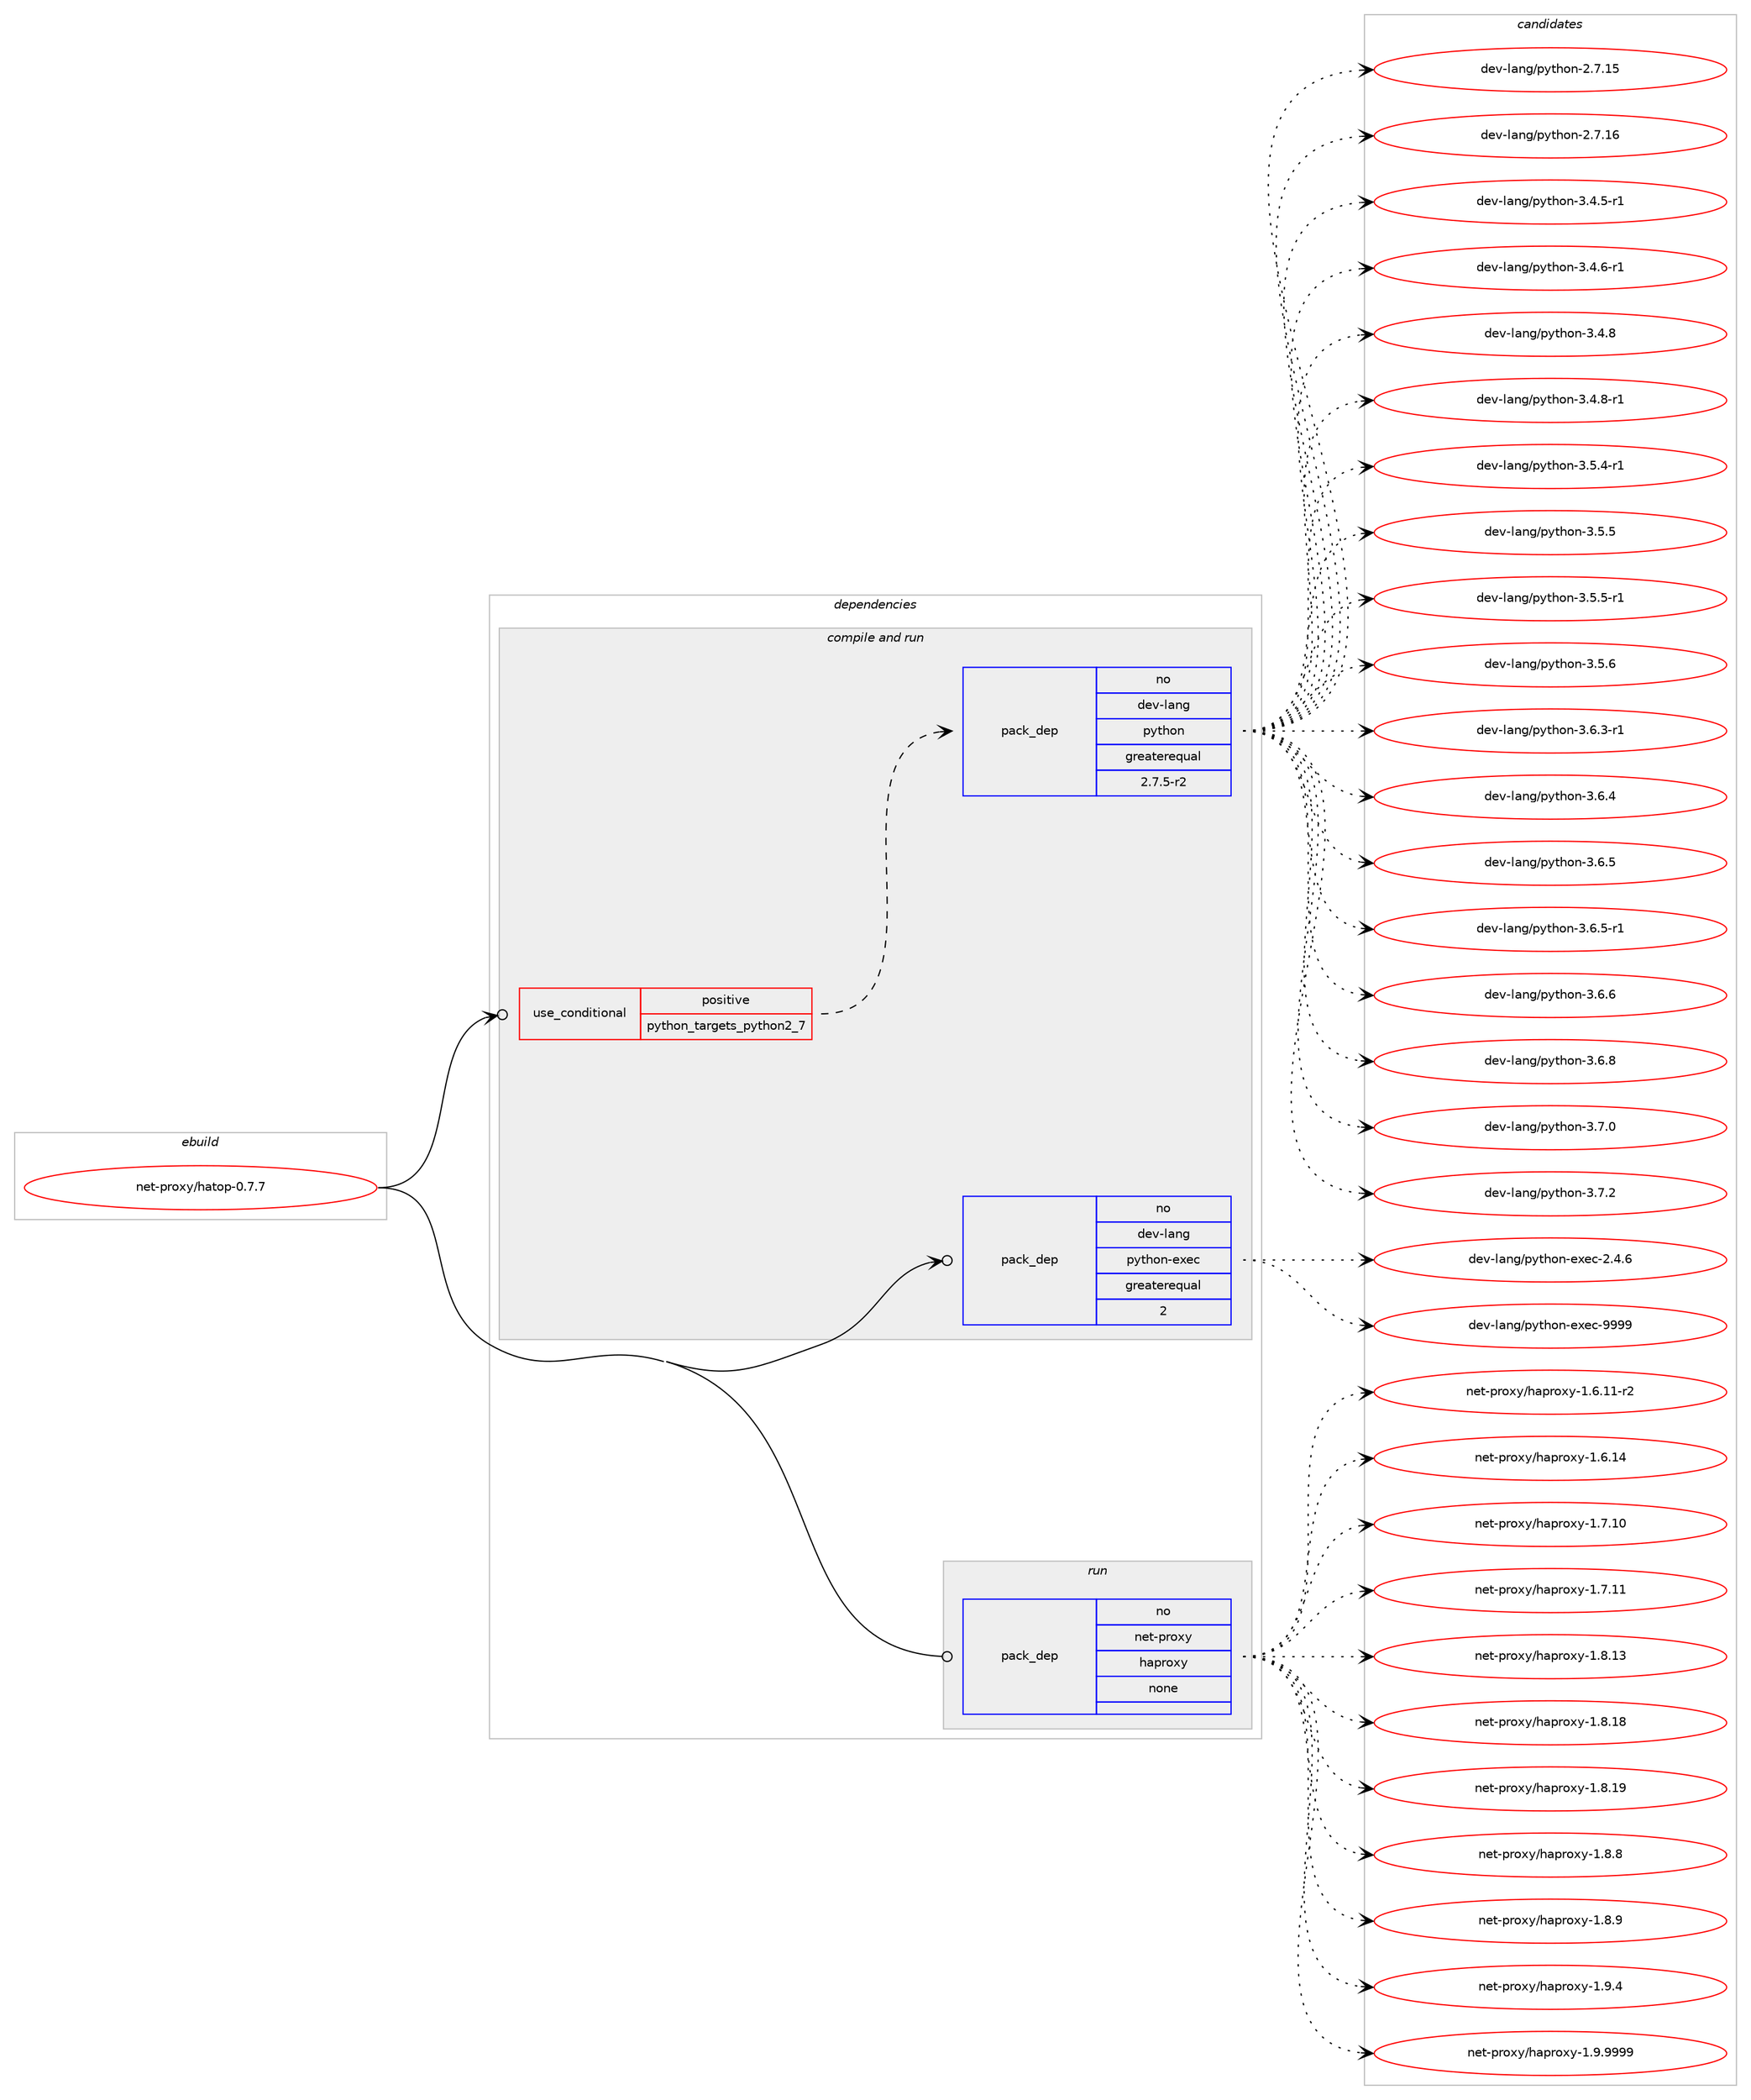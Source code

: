 digraph prolog {

# *************
# Graph options
# *************

newrank=true;
concentrate=true;
compound=true;
graph [rankdir=LR,fontname=Helvetica,fontsize=10,ranksep=1.5];#, ranksep=2.5, nodesep=0.2];
edge  [arrowhead=vee];
node  [fontname=Helvetica,fontsize=10];

# **********
# The ebuild
# **********

subgraph cluster_leftcol {
color=gray;
rank=same;
label=<<i>ebuild</i>>;
id [label="net-proxy/hatop-0.7.7", color=red, width=4, href="../net-proxy/hatop-0.7.7.svg"];
}

# ****************
# The dependencies
# ****************

subgraph cluster_midcol {
color=gray;
label=<<i>dependencies</i>>;
subgraph cluster_compile {
fillcolor="#eeeeee";
style=filled;
label=<<i>compile</i>>;
}
subgraph cluster_compileandrun {
fillcolor="#eeeeee";
style=filled;
label=<<i>compile and run</i>>;
subgraph cond450570 {
dependency1677651 [label=<<TABLE BORDER="0" CELLBORDER="1" CELLSPACING="0" CELLPADDING="4"><TR><TD ROWSPAN="3" CELLPADDING="10">use_conditional</TD></TR><TR><TD>positive</TD></TR><TR><TD>python_targets_python2_7</TD></TR></TABLE>>, shape=none, color=red];
subgraph pack1199656 {
dependency1677652 [label=<<TABLE BORDER="0" CELLBORDER="1" CELLSPACING="0" CELLPADDING="4" WIDTH="220"><TR><TD ROWSPAN="6" CELLPADDING="30">pack_dep</TD></TR><TR><TD WIDTH="110">no</TD></TR><TR><TD>dev-lang</TD></TR><TR><TD>python</TD></TR><TR><TD>greaterequal</TD></TR><TR><TD>2.7.5-r2</TD></TR></TABLE>>, shape=none, color=blue];
}
dependency1677651:e -> dependency1677652:w [weight=20,style="dashed",arrowhead="vee"];
}
id:e -> dependency1677651:w [weight=20,style="solid",arrowhead="odotvee"];
subgraph pack1199657 {
dependency1677653 [label=<<TABLE BORDER="0" CELLBORDER="1" CELLSPACING="0" CELLPADDING="4" WIDTH="220"><TR><TD ROWSPAN="6" CELLPADDING="30">pack_dep</TD></TR><TR><TD WIDTH="110">no</TD></TR><TR><TD>dev-lang</TD></TR><TR><TD>python-exec</TD></TR><TR><TD>greaterequal</TD></TR><TR><TD>2</TD></TR></TABLE>>, shape=none, color=blue];
}
id:e -> dependency1677653:w [weight=20,style="solid",arrowhead="odotvee"];
}
subgraph cluster_run {
fillcolor="#eeeeee";
style=filled;
label=<<i>run</i>>;
subgraph pack1199658 {
dependency1677654 [label=<<TABLE BORDER="0" CELLBORDER="1" CELLSPACING="0" CELLPADDING="4" WIDTH="220"><TR><TD ROWSPAN="6" CELLPADDING="30">pack_dep</TD></TR><TR><TD WIDTH="110">no</TD></TR><TR><TD>net-proxy</TD></TR><TR><TD>haproxy</TD></TR><TR><TD>none</TD></TR><TR><TD></TD></TR></TABLE>>, shape=none, color=blue];
}
id:e -> dependency1677654:w [weight=20,style="solid",arrowhead="odot"];
}
}

# **************
# The candidates
# **************

subgraph cluster_choices {
rank=same;
color=gray;
label=<<i>candidates</i>>;

subgraph choice1199656 {
color=black;
nodesep=1;
choice10010111845108971101034711212111610411111045504655464953 [label="dev-lang/python-2.7.15", color=red, width=4,href="../dev-lang/python-2.7.15.svg"];
choice10010111845108971101034711212111610411111045504655464954 [label="dev-lang/python-2.7.16", color=red, width=4,href="../dev-lang/python-2.7.16.svg"];
choice1001011184510897110103471121211161041111104551465246534511449 [label="dev-lang/python-3.4.5-r1", color=red, width=4,href="../dev-lang/python-3.4.5-r1.svg"];
choice1001011184510897110103471121211161041111104551465246544511449 [label="dev-lang/python-3.4.6-r1", color=red, width=4,href="../dev-lang/python-3.4.6-r1.svg"];
choice100101118451089711010347112121116104111110455146524656 [label="dev-lang/python-3.4.8", color=red, width=4,href="../dev-lang/python-3.4.8.svg"];
choice1001011184510897110103471121211161041111104551465246564511449 [label="dev-lang/python-3.4.8-r1", color=red, width=4,href="../dev-lang/python-3.4.8-r1.svg"];
choice1001011184510897110103471121211161041111104551465346524511449 [label="dev-lang/python-3.5.4-r1", color=red, width=4,href="../dev-lang/python-3.5.4-r1.svg"];
choice100101118451089711010347112121116104111110455146534653 [label="dev-lang/python-3.5.5", color=red, width=4,href="../dev-lang/python-3.5.5.svg"];
choice1001011184510897110103471121211161041111104551465346534511449 [label="dev-lang/python-3.5.5-r1", color=red, width=4,href="../dev-lang/python-3.5.5-r1.svg"];
choice100101118451089711010347112121116104111110455146534654 [label="dev-lang/python-3.5.6", color=red, width=4,href="../dev-lang/python-3.5.6.svg"];
choice1001011184510897110103471121211161041111104551465446514511449 [label="dev-lang/python-3.6.3-r1", color=red, width=4,href="../dev-lang/python-3.6.3-r1.svg"];
choice100101118451089711010347112121116104111110455146544652 [label="dev-lang/python-3.6.4", color=red, width=4,href="../dev-lang/python-3.6.4.svg"];
choice100101118451089711010347112121116104111110455146544653 [label="dev-lang/python-3.6.5", color=red, width=4,href="../dev-lang/python-3.6.5.svg"];
choice1001011184510897110103471121211161041111104551465446534511449 [label="dev-lang/python-3.6.5-r1", color=red, width=4,href="../dev-lang/python-3.6.5-r1.svg"];
choice100101118451089711010347112121116104111110455146544654 [label="dev-lang/python-3.6.6", color=red, width=4,href="../dev-lang/python-3.6.6.svg"];
choice100101118451089711010347112121116104111110455146544656 [label="dev-lang/python-3.6.8", color=red, width=4,href="../dev-lang/python-3.6.8.svg"];
choice100101118451089711010347112121116104111110455146554648 [label="dev-lang/python-3.7.0", color=red, width=4,href="../dev-lang/python-3.7.0.svg"];
choice100101118451089711010347112121116104111110455146554650 [label="dev-lang/python-3.7.2", color=red, width=4,href="../dev-lang/python-3.7.2.svg"];
dependency1677652:e -> choice10010111845108971101034711212111610411111045504655464953:w [style=dotted,weight="100"];
dependency1677652:e -> choice10010111845108971101034711212111610411111045504655464954:w [style=dotted,weight="100"];
dependency1677652:e -> choice1001011184510897110103471121211161041111104551465246534511449:w [style=dotted,weight="100"];
dependency1677652:e -> choice1001011184510897110103471121211161041111104551465246544511449:w [style=dotted,weight="100"];
dependency1677652:e -> choice100101118451089711010347112121116104111110455146524656:w [style=dotted,weight="100"];
dependency1677652:e -> choice1001011184510897110103471121211161041111104551465246564511449:w [style=dotted,weight="100"];
dependency1677652:e -> choice1001011184510897110103471121211161041111104551465346524511449:w [style=dotted,weight="100"];
dependency1677652:e -> choice100101118451089711010347112121116104111110455146534653:w [style=dotted,weight="100"];
dependency1677652:e -> choice1001011184510897110103471121211161041111104551465346534511449:w [style=dotted,weight="100"];
dependency1677652:e -> choice100101118451089711010347112121116104111110455146534654:w [style=dotted,weight="100"];
dependency1677652:e -> choice1001011184510897110103471121211161041111104551465446514511449:w [style=dotted,weight="100"];
dependency1677652:e -> choice100101118451089711010347112121116104111110455146544652:w [style=dotted,weight="100"];
dependency1677652:e -> choice100101118451089711010347112121116104111110455146544653:w [style=dotted,weight="100"];
dependency1677652:e -> choice1001011184510897110103471121211161041111104551465446534511449:w [style=dotted,weight="100"];
dependency1677652:e -> choice100101118451089711010347112121116104111110455146544654:w [style=dotted,weight="100"];
dependency1677652:e -> choice100101118451089711010347112121116104111110455146544656:w [style=dotted,weight="100"];
dependency1677652:e -> choice100101118451089711010347112121116104111110455146554648:w [style=dotted,weight="100"];
dependency1677652:e -> choice100101118451089711010347112121116104111110455146554650:w [style=dotted,weight="100"];
}
subgraph choice1199657 {
color=black;
nodesep=1;
choice1001011184510897110103471121211161041111104510112010199455046524654 [label="dev-lang/python-exec-2.4.6", color=red, width=4,href="../dev-lang/python-exec-2.4.6.svg"];
choice10010111845108971101034711212111610411111045101120101994557575757 [label="dev-lang/python-exec-9999", color=red, width=4,href="../dev-lang/python-exec-9999.svg"];
dependency1677653:e -> choice1001011184510897110103471121211161041111104510112010199455046524654:w [style=dotted,weight="100"];
dependency1677653:e -> choice10010111845108971101034711212111610411111045101120101994557575757:w [style=dotted,weight="100"];
}
subgraph choice1199658 {
color=black;
nodesep=1;
choice110101116451121141111201214710497112114111120121454946544649494511450 [label="net-proxy/haproxy-1.6.11-r2", color=red, width=4,href="../net-proxy/haproxy-1.6.11-r2.svg"];
choice11010111645112114111120121471049711211411112012145494654464952 [label="net-proxy/haproxy-1.6.14", color=red, width=4,href="../net-proxy/haproxy-1.6.14.svg"];
choice11010111645112114111120121471049711211411112012145494655464948 [label="net-proxy/haproxy-1.7.10", color=red, width=4,href="../net-proxy/haproxy-1.7.10.svg"];
choice11010111645112114111120121471049711211411112012145494655464949 [label="net-proxy/haproxy-1.7.11", color=red, width=4,href="../net-proxy/haproxy-1.7.11.svg"];
choice11010111645112114111120121471049711211411112012145494656464951 [label="net-proxy/haproxy-1.8.13", color=red, width=4,href="../net-proxy/haproxy-1.8.13.svg"];
choice11010111645112114111120121471049711211411112012145494656464956 [label="net-proxy/haproxy-1.8.18", color=red, width=4,href="../net-proxy/haproxy-1.8.18.svg"];
choice11010111645112114111120121471049711211411112012145494656464957 [label="net-proxy/haproxy-1.8.19", color=red, width=4,href="../net-proxy/haproxy-1.8.19.svg"];
choice110101116451121141111201214710497112114111120121454946564656 [label="net-proxy/haproxy-1.8.8", color=red, width=4,href="../net-proxy/haproxy-1.8.8.svg"];
choice110101116451121141111201214710497112114111120121454946564657 [label="net-proxy/haproxy-1.8.9", color=red, width=4,href="../net-proxy/haproxy-1.8.9.svg"];
choice110101116451121141111201214710497112114111120121454946574652 [label="net-proxy/haproxy-1.9.4", color=red, width=4,href="../net-proxy/haproxy-1.9.4.svg"];
choice110101116451121141111201214710497112114111120121454946574657575757 [label="net-proxy/haproxy-1.9.9999", color=red, width=4,href="../net-proxy/haproxy-1.9.9999.svg"];
dependency1677654:e -> choice110101116451121141111201214710497112114111120121454946544649494511450:w [style=dotted,weight="100"];
dependency1677654:e -> choice11010111645112114111120121471049711211411112012145494654464952:w [style=dotted,weight="100"];
dependency1677654:e -> choice11010111645112114111120121471049711211411112012145494655464948:w [style=dotted,weight="100"];
dependency1677654:e -> choice11010111645112114111120121471049711211411112012145494655464949:w [style=dotted,weight="100"];
dependency1677654:e -> choice11010111645112114111120121471049711211411112012145494656464951:w [style=dotted,weight="100"];
dependency1677654:e -> choice11010111645112114111120121471049711211411112012145494656464956:w [style=dotted,weight="100"];
dependency1677654:e -> choice11010111645112114111120121471049711211411112012145494656464957:w [style=dotted,weight="100"];
dependency1677654:e -> choice110101116451121141111201214710497112114111120121454946564656:w [style=dotted,weight="100"];
dependency1677654:e -> choice110101116451121141111201214710497112114111120121454946564657:w [style=dotted,weight="100"];
dependency1677654:e -> choice110101116451121141111201214710497112114111120121454946574652:w [style=dotted,weight="100"];
dependency1677654:e -> choice110101116451121141111201214710497112114111120121454946574657575757:w [style=dotted,weight="100"];
}
}

}
